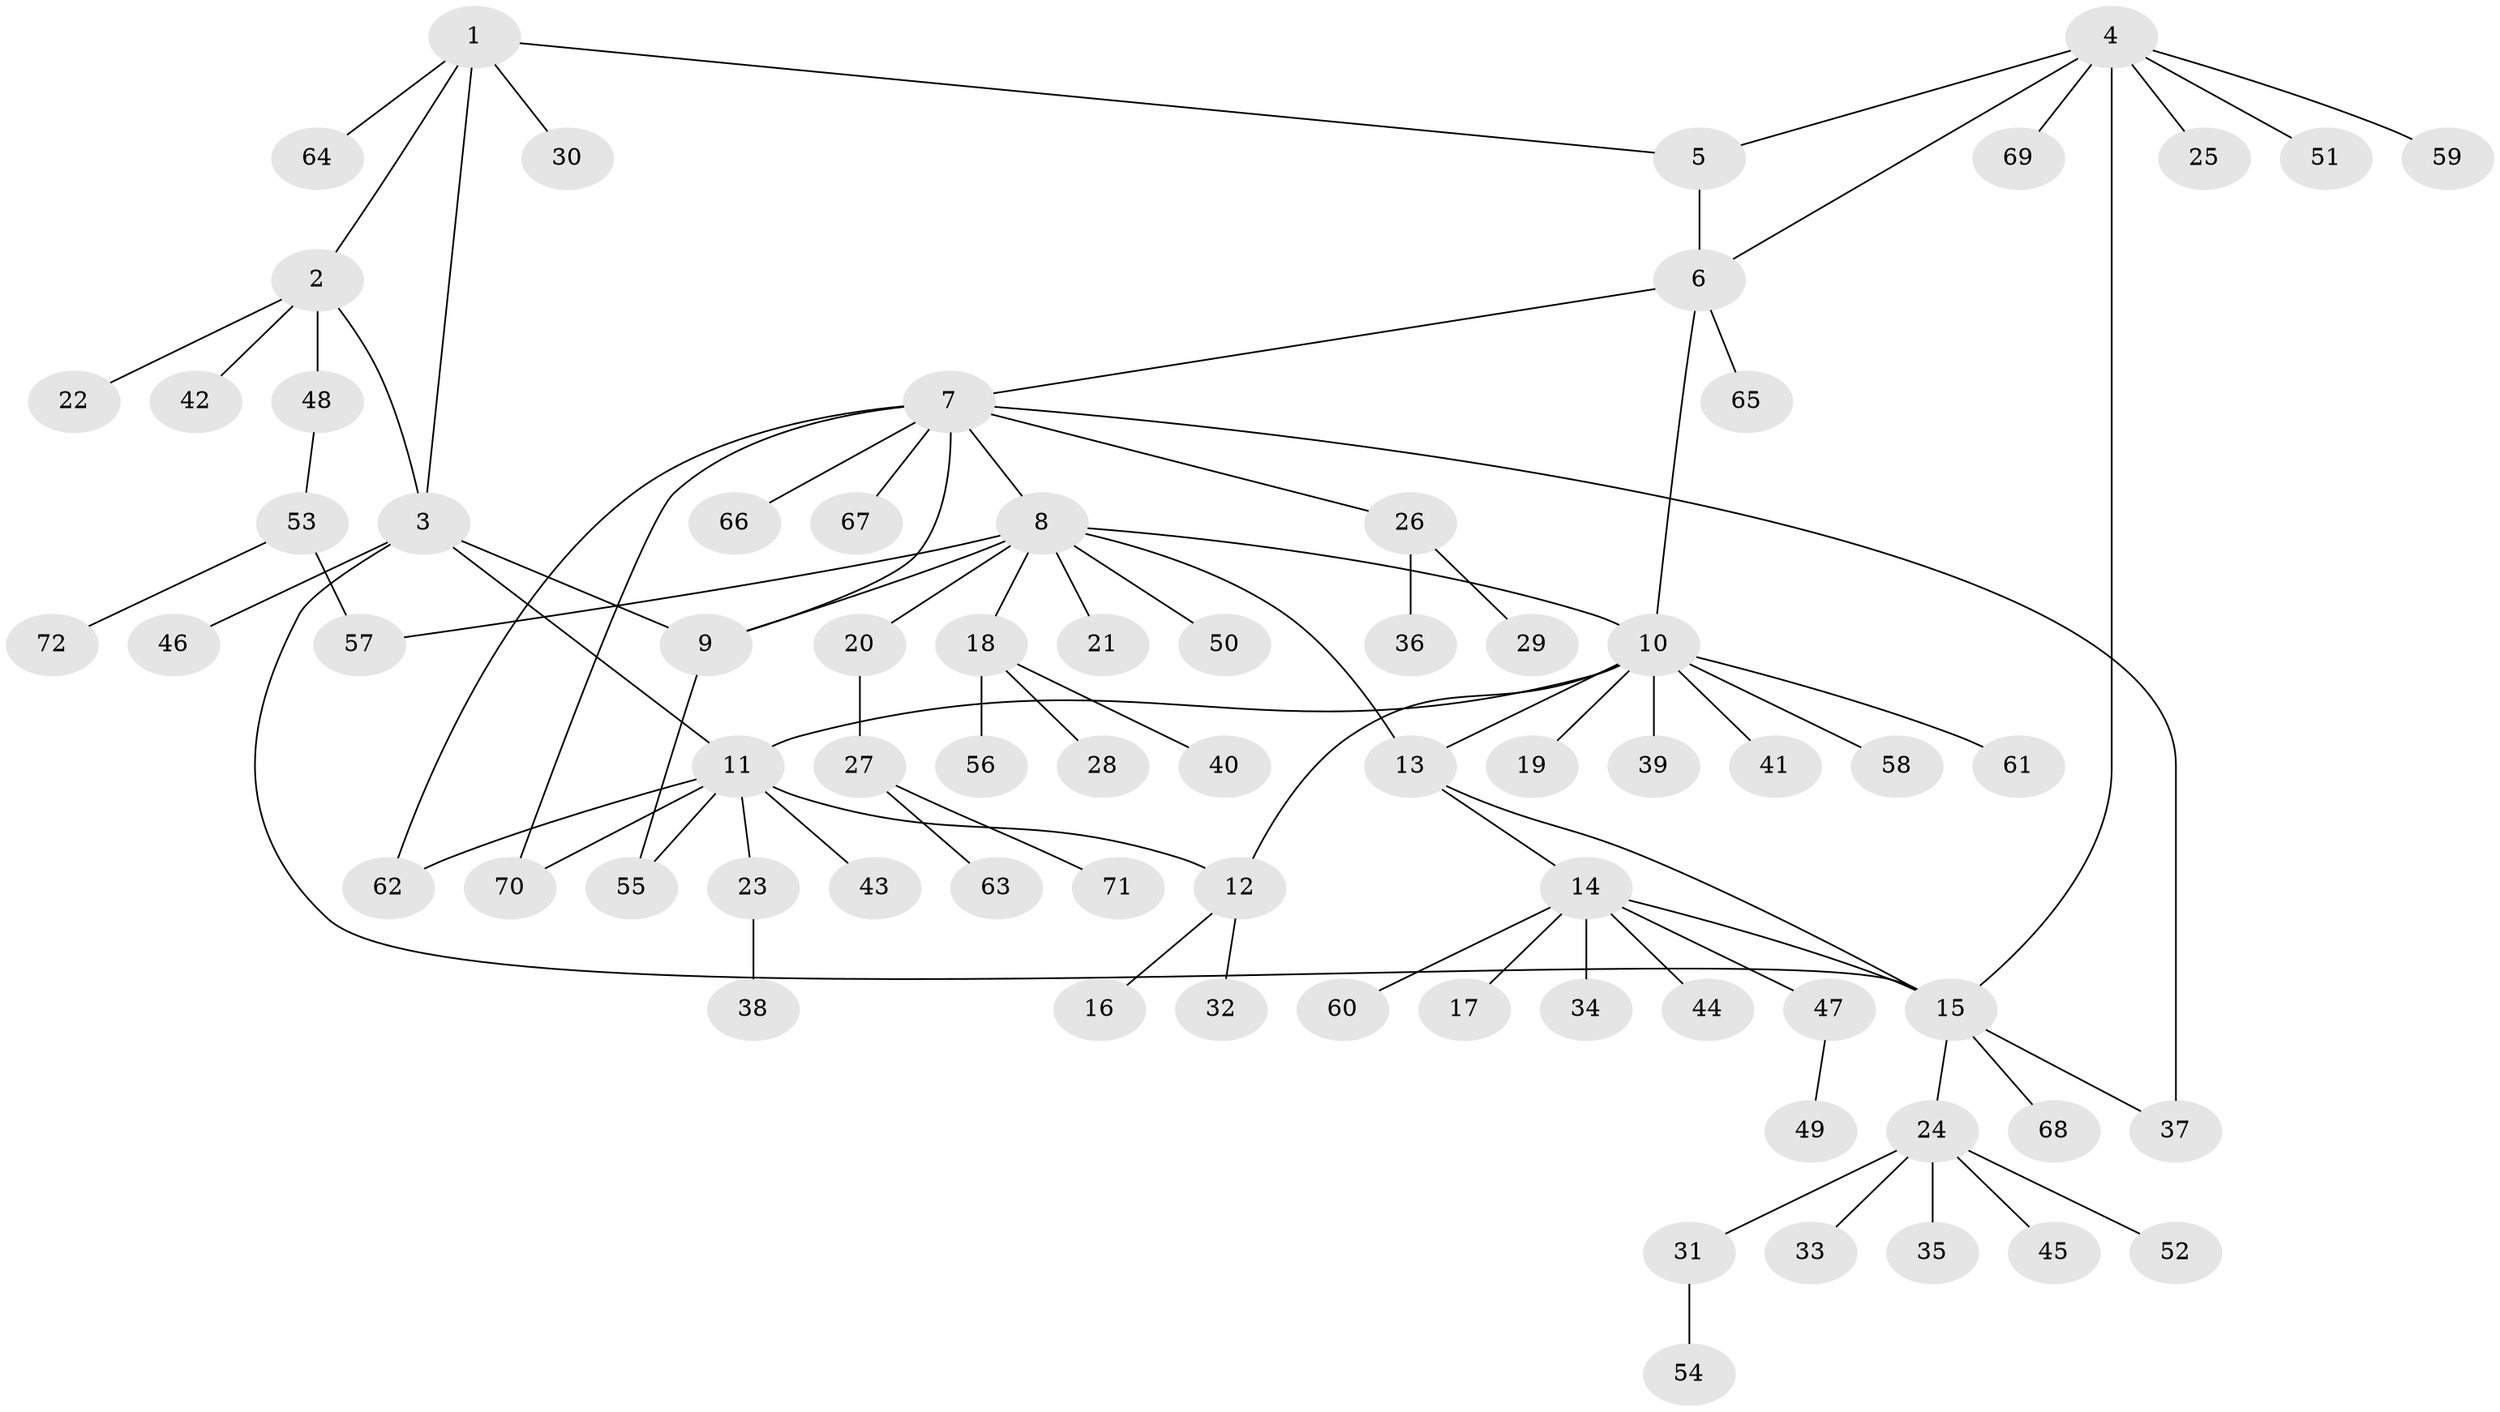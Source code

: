 // coarse degree distribution, {8: 0.03508771929824561, 4: 0.05263157894736842, 7: 0.017543859649122806, 9: 0.017543859649122806, 10: 0.017543859649122806, 6: 0.03508771929824561, 11: 0.017543859649122806, 1: 0.7192982456140351, 3: 0.07017543859649122, 2: 0.017543859649122806}
// Generated by graph-tools (version 1.1) at 2025/24/03/03/25 07:24:16]
// undirected, 72 vertices, 87 edges
graph export_dot {
graph [start="1"]
  node [color=gray90,style=filled];
  1;
  2;
  3;
  4;
  5;
  6;
  7;
  8;
  9;
  10;
  11;
  12;
  13;
  14;
  15;
  16;
  17;
  18;
  19;
  20;
  21;
  22;
  23;
  24;
  25;
  26;
  27;
  28;
  29;
  30;
  31;
  32;
  33;
  34;
  35;
  36;
  37;
  38;
  39;
  40;
  41;
  42;
  43;
  44;
  45;
  46;
  47;
  48;
  49;
  50;
  51;
  52;
  53;
  54;
  55;
  56;
  57;
  58;
  59;
  60;
  61;
  62;
  63;
  64;
  65;
  66;
  67;
  68;
  69;
  70;
  71;
  72;
  1 -- 2;
  1 -- 3;
  1 -- 5;
  1 -- 30;
  1 -- 64;
  2 -- 3;
  2 -- 22;
  2 -- 42;
  2 -- 48;
  3 -- 9;
  3 -- 11;
  3 -- 15;
  3 -- 46;
  4 -- 5;
  4 -- 6;
  4 -- 15;
  4 -- 25;
  4 -- 51;
  4 -- 59;
  4 -- 69;
  5 -- 6;
  6 -- 7;
  6 -- 10;
  6 -- 65;
  7 -- 8;
  7 -- 9;
  7 -- 26;
  7 -- 37;
  7 -- 62;
  7 -- 66;
  7 -- 67;
  7 -- 70;
  8 -- 9;
  8 -- 10;
  8 -- 13;
  8 -- 18;
  8 -- 20;
  8 -- 21;
  8 -- 50;
  8 -- 57;
  9 -- 55;
  10 -- 11;
  10 -- 12;
  10 -- 13;
  10 -- 19;
  10 -- 39;
  10 -- 41;
  10 -- 58;
  10 -- 61;
  11 -- 12;
  11 -- 23;
  11 -- 43;
  11 -- 55;
  11 -- 62;
  11 -- 70;
  12 -- 16;
  12 -- 32;
  13 -- 14;
  13 -- 15;
  14 -- 15;
  14 -- 17;
  14 -- 34;
  14 -- 44;
  14 -- 47;
  14 -- 60;
  15 -- 24;
  15 -- 37;
  15 -- 68;
  18 -- 28;
  18 -- 40;
  18 -- 56;
  20 -- 27;
  23 -- 38;
  24 -- 31;
  24 -- 33;
  24 -- 35;
  24 -- 45;
  24 -- 52;
  26 -- 29;
  26 -- 36;
  27 -- 63;
  27 -- 71;
  31 -- 54;
  47 -- 49;
  48 -- 53;
  53 -- 57;
  53 -- 72;
}
